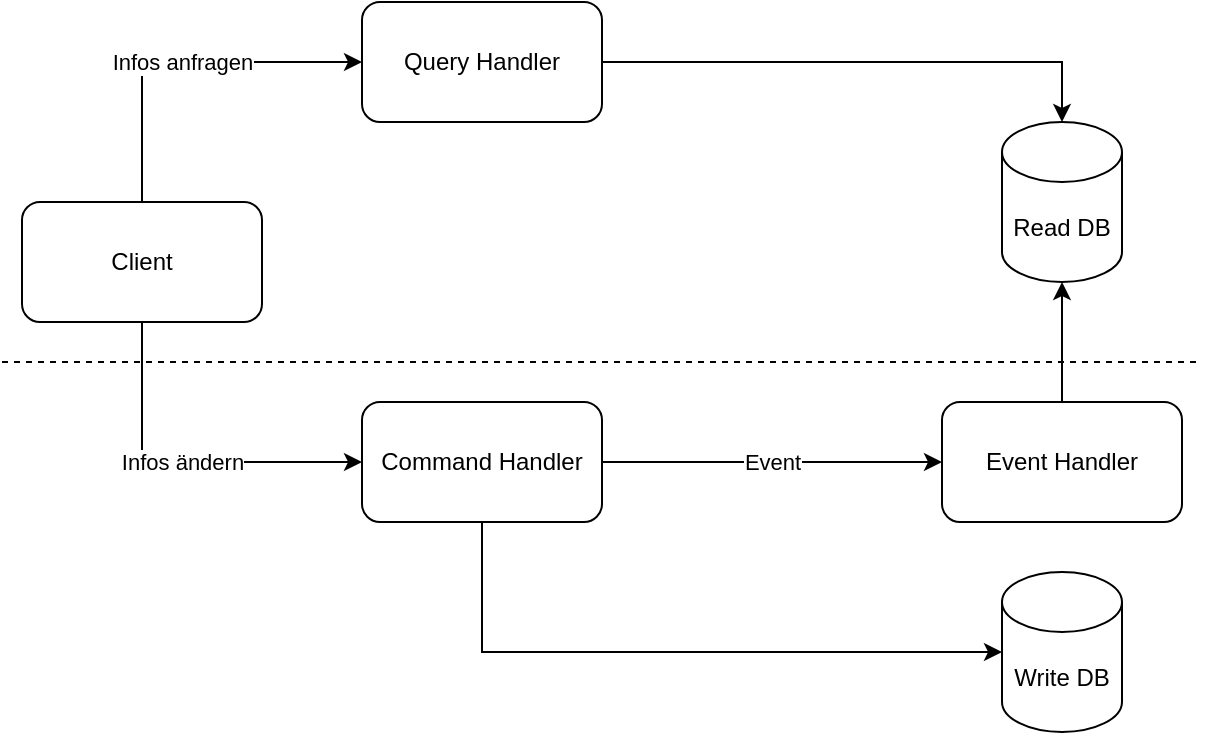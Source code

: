 <mxfile version="21.6.8" type="device">
  <diagram name="Seite-1" id="4rJSiPj_Ss8soUWPfwEB">
    <mxGraphModel dx="889" dy="909" grid="1" gridSize="10" guides="1" tooltips="1" connect="1" arrows="1" fold="1" page="1" pageScale="1" pageWidth="827" pageHeight="1169" math="0" shadow="0">
      <root>
        <mxCell id="0" />
        <mxCell id="1" parent="0" />
        <mxCell id="RqFGgyVNi3AueoJHFHxD-10" style="edgeStyle=orthogonalEdgeStyle;rounded=0;orthogonalLoop=1;jettySize=auto;html=1;entryX=0.5;entryY=0;entryDx=0;entryDy=0;entryPerimeter=0;" edge="1" parent="1" source="RqFGgyVNi3AueoJHFHxD-1" target="RqFGgyVNi3AueoJHFHxD-4">
          <mxGeometry relative="1" as="geometry" />
        </mxCell>
        <mxCell id="RqFGgyVNi3AueoJHFHxD-1" value="Query Handler" style="rounded=1;whiteSpace=wrap;html=1;" vertex="1" parent="1">
          <mxGeometry x="190" y="300" width="120" height="60" as="geometry" />
        </mxCell>
        <mxCell id="RqFGgyVNi3AueoJHFHxD-5" value="Infos anfragen" style="edgeStyle=orthogonalEdgeStyle;rounded=0;orthogonalLoop=1;jettySize=auto;html=1;entryX=0;entryY=0.5;entryDx=0;entryDy=0;exitX=0.5;exitY=0;exitDx=0;exitDy=0;" edge="1" parent="1" source="RqFGgyVNi3AueoJHFHxD-2" target="RqFGgyVNi3AueoJHFHxD-1">
          <mxGeometry relative="1" as="geometry" />
        </mxCell>
        <mxCell id="RqFGgyVNi3AueoJHFHxD-6" value="Infos ändern" style="edgeStyle=orthogonalEdgeStyle;rounded=0;orthogonalLoop=1;jettySize=auto;html=1;entryX=0;entryY=0.5;entryDx=0;entryDy=0;exitX=0.5;exitY=1;exitDx=0;exitDy=0;" edge="1" parent="1" source="RqFGgyVNi3AueoJHFHxD-2" target="RqFGgyVNi3AueoJHFHxD-3">
          <mxGeometry relative="1" as="geometry" />
        </mxCell>
        <mxCell id="RqFGgyVNi3AueoJHFHxD-2" value="Client" style="rounded=1;whiteSpace=wrap;html=1;" vertex="1" parent="1">
          <mxGeometry x="20" y="400" width="120" height="60" as="geometry" />
        </mxCell>
        <mxCell id="RqFGgyVNi3AueoJHFHxD-8" value="Event" style="edgeStyle=orthogonalEdgeStyle;rounded=0;orthogonalLoop=1;jettySize=auto;html=1;" edge="1" parent="1" source="RqFGgyVNi3AueoJHFHxD-3" target="RqFGgyVNi3AueoJHFHxD-7">
          <mxGeometry relative="1" as="geometry" />
        </mxCell>
        <mxCell id="RqFGgyVNi3AueoJHFHxD-12" style="edgeStyle=orthogonalEdgeStyle;rounded=0;orthogonalLoop=1;jettySize=auto;html=1;exitX=0.5;exitY=1;exitDx=0;exitDy=0;entryX=0;entryY=0.5;entryDx=0;entryDy=0;entryPerimeter=0;" edge="1" parent="1" source="RqFGgyVNi3AueoJHFHxD-3" target="RqFGgyVNi3AueoJHFHxD-11">
          <mxGeometry relative="1" as="geometry" />
        </mxCell>
        <mxCell id="RqFGgyVNi3AueoJHFHxD-3" value="Command Handler" style="rounded=1;whiteSpace=wrap;html=1;" vertex="1" parent="1">
          <mxGeometry x="190" y="500" width="120" height="60" as="geometry" />
        </mxCell>
        <mxCell id="RqFGgyVNi3AueoJHFHxD-4" value="Read DB" style="shape=cylinder3;whiteSpace=wrap;html=1;boundedLbl=1;backgroundOutline=1;size=15;" vertex="1" parent="1">
          <mxGeometry x="510" y="360" width="60" height="80" as="geometry" />
        </mxCell>
        <mxCell id="RqFGgyVNi3AueoJHFHxD-9" style="edgeStyle=orthogonalEdgeStyle;rounded=0;orthogonalLoop=1;jettySize=auto;html=1;entryX=0.5;entryY=1;entryDx=0;entryDy=0;entryPerimeter=0;" edge="1" parent="1" source="RqFGgyVNi3AueoJHFHxD-7" target="RqFGgyVNi3AueoJHFHxD-4">
          <mxGeometry relative="1" as="geometry" />
        </mxCell>
        <mxCell id="RqFGgyVNi3AueoJHFHxD-7" value="Event Handler" style="whiteSpace=wrap;html=1;rounded=1;" vertex="1" parent="1">
          <mxGeometry x="480" y="500" width="120" height="60" as="geometry" />
        </mxCell>
        <mxCell id="RqFGgyVNi3AueoJHFHxD-11" value="Write DB" style="shape=cylinder3;whiteSpace=wrap;html=1;boundedLbl=1;backgroundOutline=1;size=15;" vertex="1" parent="1">
          <mxGeometry x="510" y="585" width="60" height="80" as="geometry" />
        </mxCell>
        <mxCell id="RqFGgyVNi3AueoJHFHxD-13" value="" style="endArrow=none;dashed=1;html=1;rounded=0;" edge="1" parent="1">
          <mxGeometry width="50" height="50" relative="1" as="geometry">
            <mxPoint x="10" y="480" as="sourcePoint" />
            <mxPoint x="610" y="480" as="targetPoint" />
          </mxGeometry>
        </mxCell>
      </root>
    </mxGraphModel>
  </diagram>
</mxfile>
